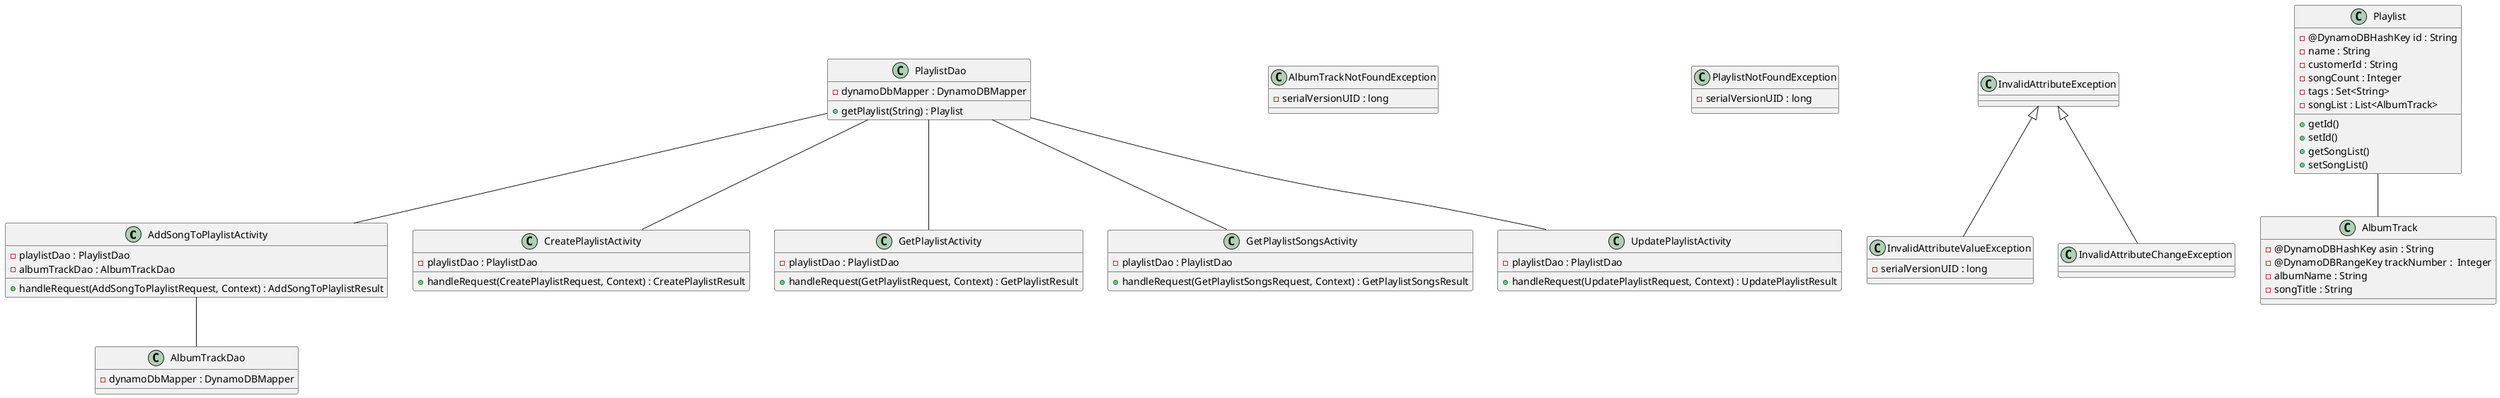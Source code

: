 @startuml
class AddSongToPlaylistActivity {
- playlistDao : PlaylistDao
- albumTrackDao : AlbumTrackDao
+ handleRequest(AddSongToPlaylistRequest, Context) : AddSongToPlaylistResult
}
class CreatePlaylistActivity {
- playlistDao : PlaylistDao
+ handleRequest(CreatePlaylistRequest, Context) : CreatePlaylistResult
}
class GetPlaylistActivity {
- playlistDao : PlaylistDao
+ handleRequest(GetPlaylistRequest, Context) : GetPlaylistResult
}
class GetPlaylistSongsActivity {
- playlistDao : PlaylistDao
+ handleRequest(GetPlaylistSongsRequest, Context) : GetPlaylistSongsResult
}
class UpdatePlaylistActivity {
- playlistDao : PlaylistDao
+ handleRequest(UpdatePlaylistRequest, Context) : UpdatePlaylistResult
}
class AlbumTrackDao {
- dynamoDbMapper : DynamoDBMapper
}
class PlaylistDao {
- dynamoDbMapper : DynamoDBMapper
+ getPlaylist(String) : Playlist
}
class AlbumTrackNotFoundException {
- serialVersionUID : long
}
class PlaylistNotFoundException {
- serialVersionUID : long
}
class InvalidAttributeException {
}
class InvalidAttributeValueException {
- serialVersionUID : long
}
class InvalidAttributeChangeException {
}

class AlbumTrack {
- @DynamoDBHashKey asin : String
- @DynamoDBRangeKey trackNumber :  Integer
- albumName : String
- songTitle : String

}
class Playlist {

- @DynamoDBHashKey id : String
- name : String
- customerId : String
- songCount : Integer
- tags : Set<String>
- songList : List<AlbumTrack>

+ getId()
+ setId()
+ getSongList()
+ setSongList()
}
PlaylistDao -- CreatePlaylistActivity
PlaylistDao -- UpdatePlaylistActivity
PlaylistDao -- GetPlaylistSongsActivity
PlaylistDao -- GetPlaylistActivity
PlaylistDao -- AddSongToPlaylistActivity

InvalidAttributeException <|-- InvalidAttributeChangeException
InvalidAttributeException <|-- InvalidAttributeValueException

AddSongToPlaylistActivity -- AlbumTrackDao

Playlist -- AlbumTrack

@enduml